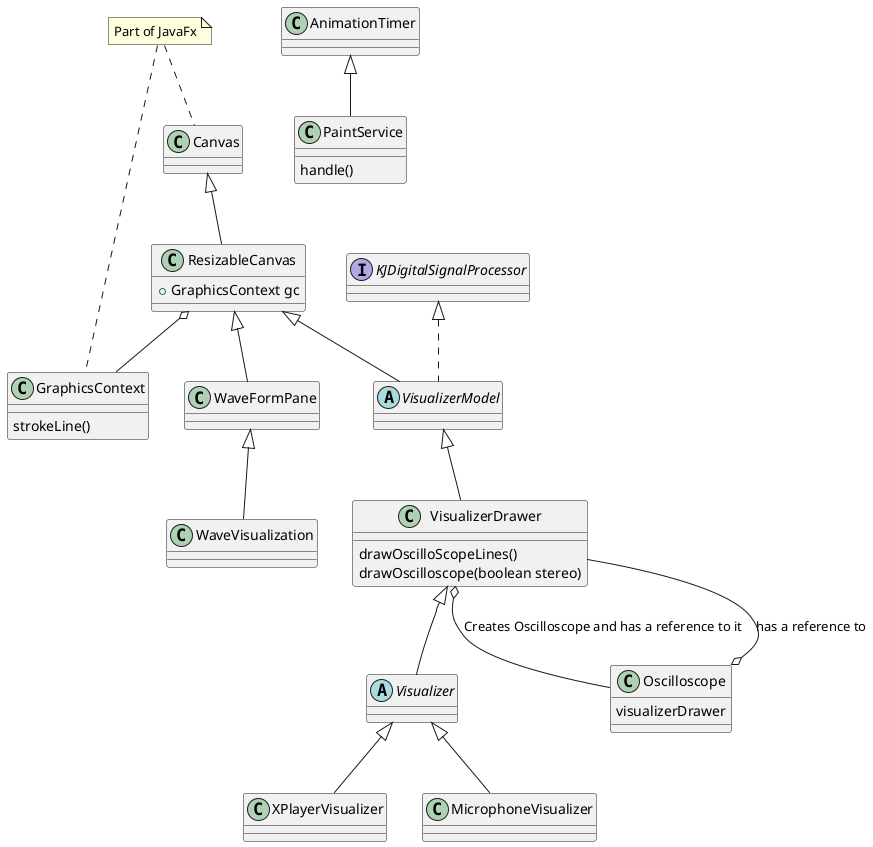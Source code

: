 @startuml

note "Part of JavaFx" as N1
N1 .. Canvas
N1 .. GraphicsContext

class GraphicsContext {
strokeLine()
}

class Canvas

class ResizableCanvas extends Canvas{
+GraphicsContext gc
}

interface KJDigitalSignalProcessor

abstract class VisualizerModel extends ResizableCanvas implements KJDigitalSignalProcessor

class VisualizerDrawer extends VisualizerModel {
drawOscilloScopeLines()
drawOscilloscope(boolean stereo)
}

abstract class Visualizer extends VisualizerDrawer {
}

class XPlayerVisualizer extends Visualizer

class MicrophoneVisualizer extends Visualizer

class PaintService extends AnimationTimer {
handle()
}

class Oscilloscope {
visualizerDrawer
}

class WaveVisualization extends WaveFormPane

class WaveFormPane extends ResizableCanvas

Oscilloscope o-- VisualizerDrawer : has a reference to
VisualizerDrawer o-- Oscilloscope : Creates Oscilloscope and has a reference to it
ResizableCanvas o-- GraphicsContext

@enduml